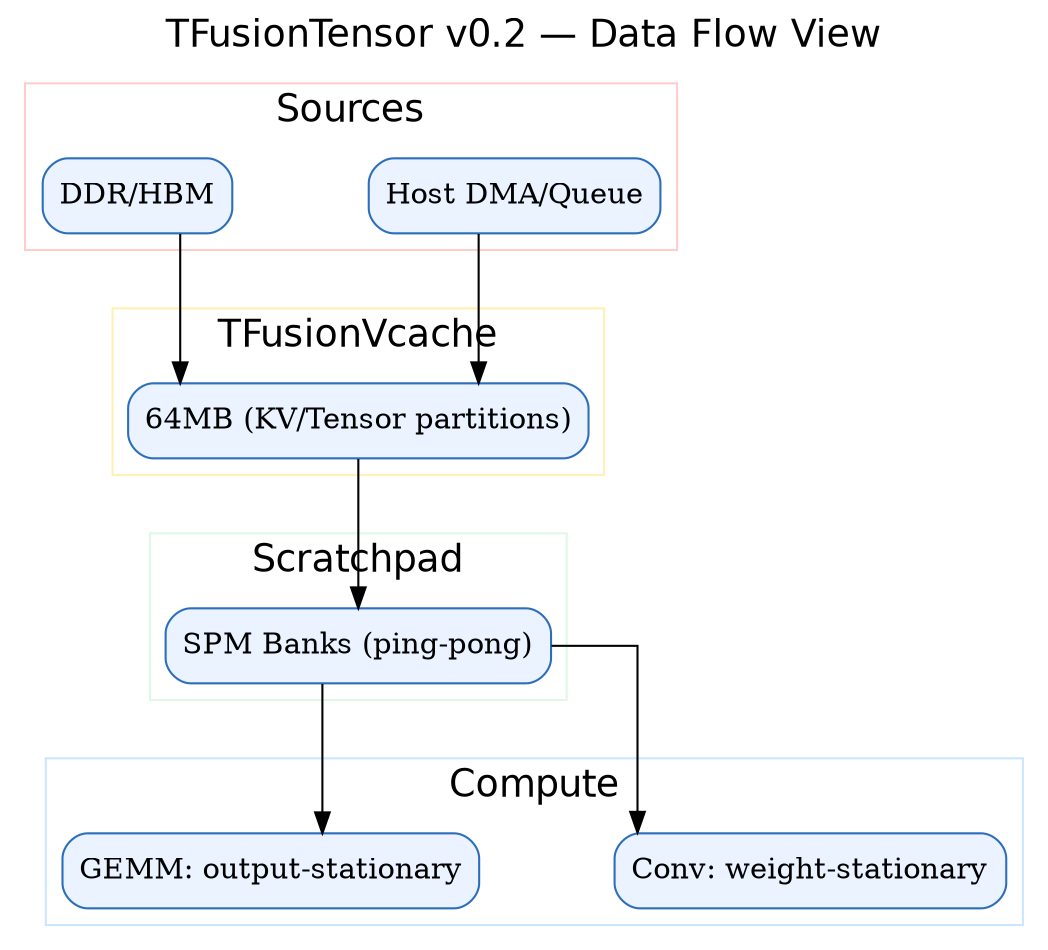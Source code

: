 digraph TFUSIONTENSOR_DFLOW {
  label="TFusionTensor v0.2 — Data Flow View";
  labelloc="t"; fontsize=18;
  rankdir=TB; splines=ortho; nodesep=0.9; ranksep=1.0; fontname="Helvetica";
  node[shape=box,style="rounded,filled",fillcolor="#EAF3FF",color="#2C6EBB"];

  subgraph cluster_mem { label="Sources"; color="#FFCCCC";
    host[label="Host DMA/Queue"]; dram[label="DDR/HBM"];
  }
  subgraph cluster_cache { label="TFusionVcache"; color="#FFF0B3";
    fvc[label="64MB (KV/Tensor partitions)"];
  }
  subgraph cluster_spm { label="Scratchpad"; color="#DFF7E7";
    spm[label="SPM Banks (ping-pong)"];
  }
  subgraph cluster_tiles { label="Compute"; color="#CCE5FF";
    conv[label="Conv: weight-stationary"]; gemm[label="GEMM: output-stationary"];
  }
  {host dram} -> fvc -> spm -> {conv gemm};
}
